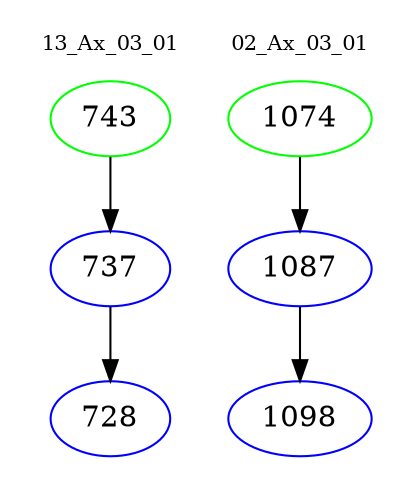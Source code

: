 digraph{
subgraph cluster_0 {
color = white
label = "13_Ax_03_01";
fontsize=10;
T0_743 [label="743", color="green"]
T0_743 -> T0_737 [color="black"]
T0_737 [label="737", color="blue"]
T0_737 -> T0_728 [color="black"]
T0_728 [label="728", color="blue"]
}
subgraph cluster_1 {
color = white
label = "02_Ax_03_01";
fontsize=10;
T1_1074 [label="1074", color="green"]
T1_1074 -> T1_1087 [color="black"]
T1_1087 [label="1087", color="blue"]
T1_1087 -> T1_1098 [color="black"]
T1_1098 [label="1098", color="blue"]
}
}
